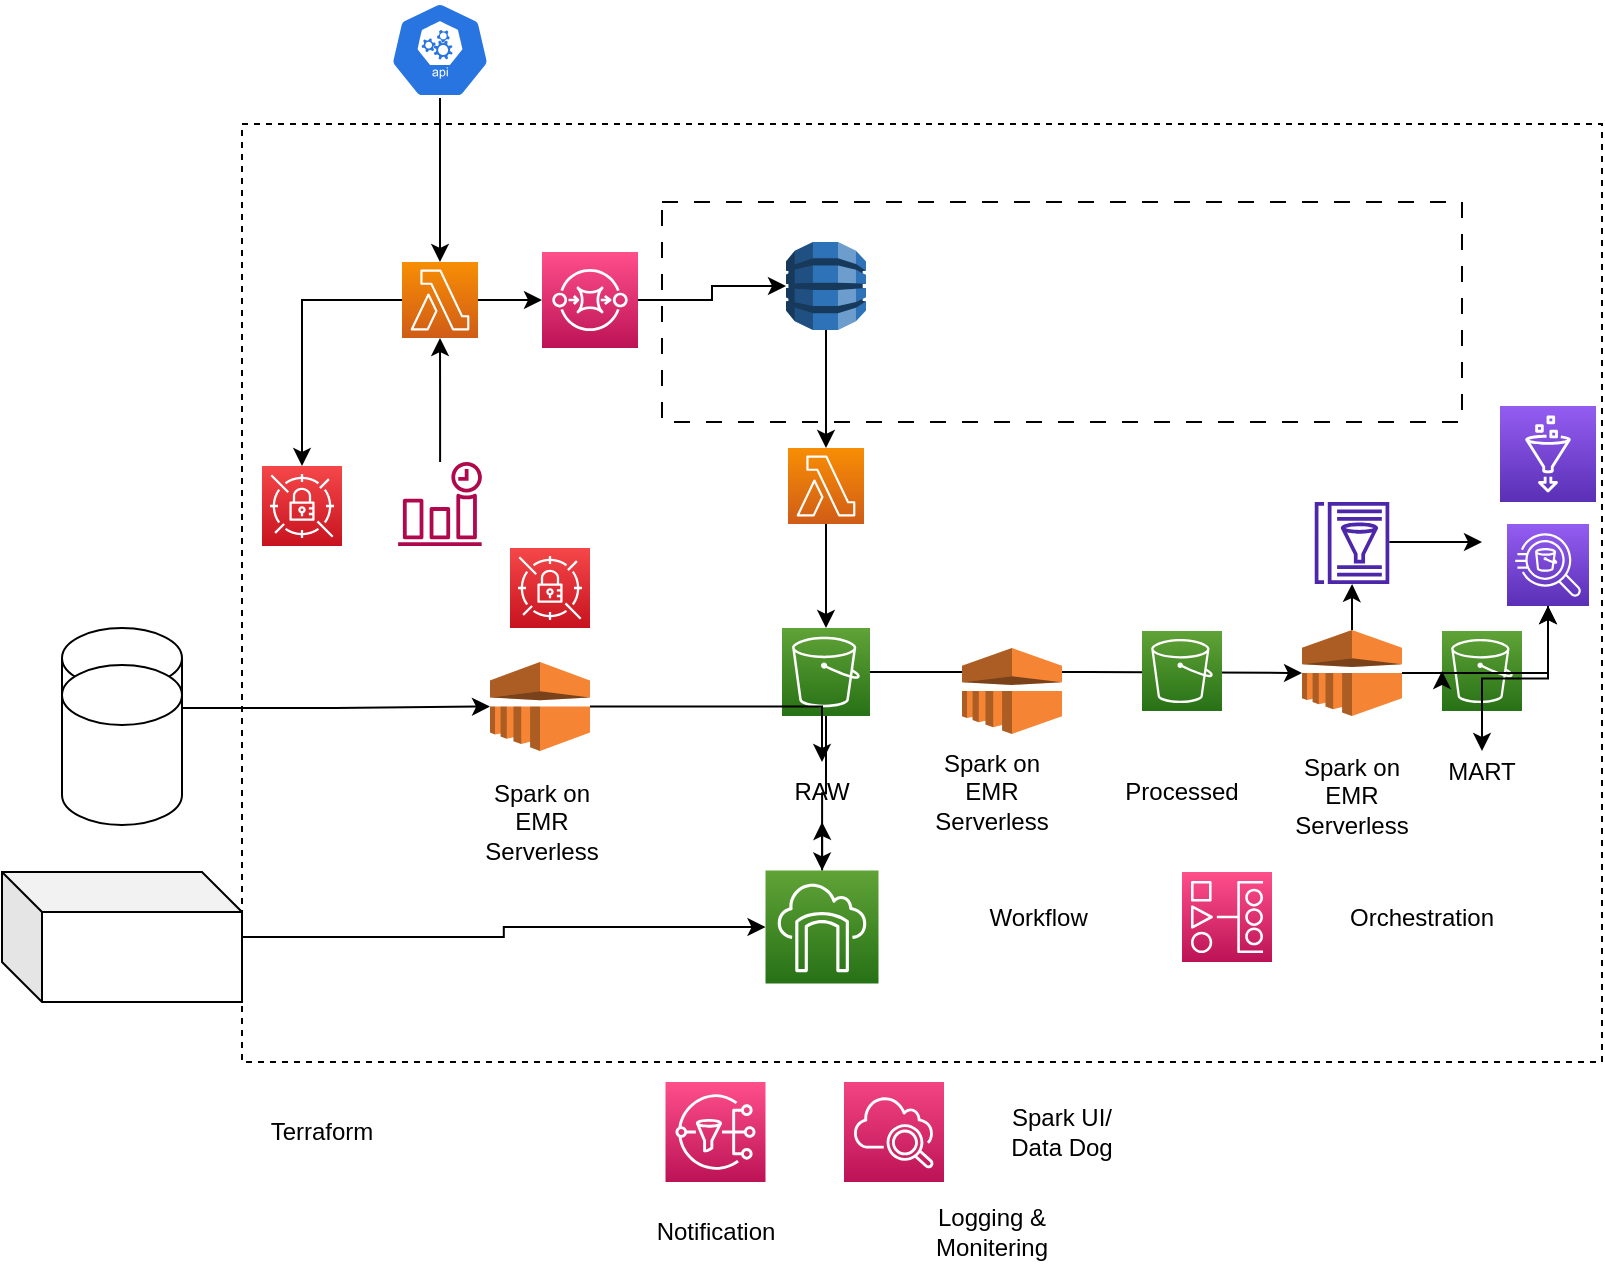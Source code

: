 <mxfile version="21.1.8" type="github">
  <diagram name="Page-1" id="4XCg4f11xqr511LgXquC">
    <mxGraphModel dx="954" dy="571" grid="1" gridSize="10" guides="1" tooltips="1" connect="1" arrows="1" fold="1" page="1" pageScale="1" pageWidth="827" pageHeight="1169" math="0" shadow="0">
      <root>
        <mxCell id="0" />
        <mxCell id="1" parent="0" />
        <mxCell id="DaE3OprLIGVgAimyArYB-1" value="" style="rounded=0;whiteSpace=wrap;html=1;fillColor=none;dashed=1;" vertex="1" parent="1">
          <mxGeometry x="120" y="211" width="680" height="469" as="geometry" />
        </mxCell>
        <mxCell id="DaE3OprLIGVgAimyArYB-3" value="" style="rounded=0;whiteSpace=wrap;html=1;fillColor=none;dashed=1;dashPattern=8 8;" vertex="1" parent="1">
          <mxGeometry x="330" y="250" width="400" height="110" as="geometry" />
        </mxCell>
        <mxCell id="DaE3OprLIGVgAimyArYB-10" style="edgeStyle=orthogonalEdgeStyle;rounded=0;orthogonalLoop=1;jettySize=auto;html=1;" edge="1" parent="1" source="DaE3OprLIGVgAimyArYB-4" target="DaE3OprLIGVgAimyArYB-8">
          <mxGeometry relative="1" as="geometry" />
        </mxCell>
        <mxCell id="DaE3OprLIGVgAimyArYB-25" value="" style="edgeStyle=orthogonalEdgeStyle;rounded=0;orthogonalLoop=1;jettySize=auto;html=1;" edge="1" parent="1" source="DaE3OprLIGVgAimyArYB-4" target="DaE3OprLIGVgAimyArYB-23">
          <mxGeometry relative="1" as="geometry" />
        </mxCell>
        <mxCell id="DaE3OprLIGVgAimyArYB-4" value="" style="sketch=0;points=[[0,0,0],[0.25,0,0],[0.5,0,0],[0.75,0,0],[1,0,0],[0,1,0],[0.25,1,0],[0.5,1,0],[0.75,1,0],[1,1,0],[0,0.25,0],[0,0.5,0],[0,0.75,0],[1,0.25,0],[1,0.5,0],[1,0.75,0]];outlineConnect=0;fontColor=#232F3E;gradientColor=#F78E04;gradientDirection=north;fillColor=#D05C17;strokeColor=#ffffff;dashed=0;verticalLabelPosition=bottom;verticalAlign=top;align=center;html=1;fontSize=12;fontStyle=0;aspect=fixed;shape=mxgraph.aws4.resourceIcon;resIcon=mxgraph.aws4.lambda;" vertex="1" parent="1">
          <mxGeometry x="200" y="280" width="38" height="38" as="geometry" />
        </mxCell>
        <mxCell id="DaE3OprLIGVgAimyArYB-6" value="" style="edgeStyle=orthogonalEdgeStyle;rounded=0;orthogonalLoop=1;jettySize=auto;html=1;" edge="1" parent="1" source="DaE3OprLIGVgAimyArYB-5" target="DaE3OprLIGVgAimyArYB-4">
          <mxGeometry relative="1" as="geometry" />
        </mxCell>
        <mxCell id="DaE3OprLIGVgAimyArYB-5" value="" style="sketch=0;outlineConnect=0;fontColor=#232F3E;gradientColor=none;fillColor=#B0084D;strokeColor=none;dashed=0;verticalLabelPosition=bottom;verticalAlign=top;align=center;html=1;fontSize=12;fontStyle=0;aspect=fixed;pointerEvents=1;shape=mxgraph.aws4.event_time_based;" vertex="1" parent="1">
          <mxGeometry x="198" y="380" width="42" height="42" as="geometry" />
        </mxCell>
        <mxCell id="DaE3OprLIGVgAimyArYB-11" value="" style="edgeStyle=orthogonalEdgeStyle;rounded=0;orthogonalLoop=1;jettySize=auto;html=1;" edge="1" parent="1" source="DaE3OprLIGVgAimyArYB-7" target="DaE3OprLIGVgAimyArYB-4">
          <mxGeometry relative="1" as="geometry" />
        </mxCell>
        <mxCell id="DaE3OprLIGVgAimyArYB-7" value="" style="sketch=0;html=1;dashed=0;whitespace=wrap;fillColor=#2875E2;strokeColor=#ffffff;points=[[0.005,0.63,0],[0.1,0.2,0],[0.9,0.2,0],[0.5,0,0],[0.995,0.63,0],[0.72,0.99,0],[0.5,1,0],[0.28,0.99,0]];verticalLabelPosition=bottom;align=center;verticalAlign=top;shape=mxgraph.kubernetes.icon;prIcon=api" vertex="1" parent="1">
          <mxGeometry x="194" y="150" width="50" height="48" as="geometry" />
        </mxCell>
        <mxCell id="DaE3OprLIGVgAimyArYB-8" value="" style="sketch=0;points=[[0,0,0],[0.25,0,0],[0.5,0,0],[0.75,0,0],[1,0,0],[0,1,0],[0.25,1,0],[0.5,1,0],[0.75,1,0],[1,1,0],[0,0.25,0],[0,0.5,0],[0,0.75,0],[1,0.25,0],[1,0.5,0],[1,0.75,0]];outlineConnect=0;fontColor=#232F3E;gradientColor=#F54749;gradientDirection=north;fillColor=#C7131F;strokeColor=#ffffff;dashed=0;verticalLabelPosition=bottom;verticalAlign=top;align=center;html=1;fontSize=12;fontStyle=0;aspect=fixed;shape=mxgraph.aws4.resourceIcon;resIcon=mxgraph.aws4.secrets_manager;" vertex="1" parent="1">
          <mxGeometry x="130" y="382" width="40" height="40" as="geometry" />
        </mxCell>
        <mxCell id="DaE3OprLIGVgAimyArYB-17" value="" style="edgeStyle=orthogonalEdgeStyle;rounded=0;orthogonalLoop=1;jettySize=auto;html=1;" edge="1" parent="1" source="DaE3OprLIGVgAimyArYB-12" target="DaE3OprLIGVgAimyArYB-16">
          <mxGeometry relative="1" as="geometry" />
        </mxCell>
        <mxCell id="DaE3OprLIGVgAimyArYB-12" value="" style="outlineConnect=0;dashed=0;verticalLabelPosition=bottom;verticalAlign=top;align=center;html=1;shape=mxgraph.aws3.dynamo_db;fillColor=#2E73B8;gradientColor=none;" vertex="1" parent="1">
          <mxGeometry x="392" y="270" width="40" height="44" as="geometry" />
        </mxCell>
        <mxCell id="DaE3OprLIGVgAimyArYB-29" value="" style="edgeStyle=orthogonalEdgeStyle;rounded=0;orthogonalLoop=1;jettySize=auto;html=1;" edge="1" parent="1" source="DaE3OprLIGVgAimyArYB-14" target="DaE3OprLIGVgAimyArYB-28">
          <mxGeometry relative="1" as="geometry" />
        </mxCell>
        <mxCell id="DaE3OprLIGVgAimyArYB-71" value="" style="edgeStyle=orthogonalEdgeStyle;rounded=0;orthogonalLoop=1;jettySize=auto;html=1;" edge="1" parent="1" source="DaE3OprLIGVgAimyArYB-14" target="DaE3OprLIGVgAimyArYB-45">
          <mxGeometry relative="1" as="geometry" />
        </mxCell>
        <mxCell id="DaE3OprLIGVgAimyArYB-14" value="" style="sketch=0;points=[[0,0,0],[0.25,0,0],[0.5,0,0],[0.75,0,0],[1,0,0],[0,1,0],[0.25,1,0],[0.5,1,0],[0.75,1,0],[1,1,0],[0,0.25,0],[0,0.5,0],[0,0.75,0],[1,0.25,0],[1,0.5,0],[1,0.75,0]];outlineConnect=0;fontColor=#232F3E;gradientColor=#60A337;gradientDirection=north;fillColor=#277116;strokeColor=#ffffff;dashed=0;verticalLabelPosition=bottom;verticalAlign=top;align=center;html=1;fontSize=12;fontStyle=0;aspect=fixed;shape=mxgraph.aws4.resourceIcon;resIcon=mxgraph.aws4.s3;" vertex="1" parent="1">
          <mxGeometry x="390" y="463" width="44" height="44" as="geometry" />
        </mxCell>
        <mxCell id="DaE3OprLIGVgAimyArYB-18" value="" style="edgeStyle=orthogonalEdgeStyle;rounded=0;orthogonalLoop=1;jettySize=auto;html=1;" edge="1" parent="1" source="DaE3OprLIGVgAimyArYB-16" target="DaE3OprLIGVgAimyArYB-14">
          <mxGeometry relative="1" as="geometry" />
        </mxCell>
        <mxCell id="DaE3OprLIGVgAimyArYB-16" value="" style="sketch=0;points=[[0,0,0],[0.25,0,0],[0.5,0,0],[0.75,0,0],[1,0,0],[0,1,0],[0.25,1,0],[0.5,1,0],[0.75,1,0],[1,1,0],[0,0.25,0],[0,0.5,0],[0,0.75,0],[1,0.25,0],[1,0.5,0],[1,0.75,0]];outlineConnect=0;fontColor=#232F3E;gradientColor=#F78E04;gradientDirection=north;fillColor=#D05C17;strokeColor=#ffffff;dashed=0;verticalLabelPosition=bottom;verticalAlign=top;align=center;html=1;fontSize=12;fontStyle=0;aspect=fixed;shape=mxgraph.aws4.resourceIcon;resIcon=mxgraph.aws4.lambda;" vertex="1" parent="1">
          <mxGeometry x="393" y="373" width="38" height="38" as="geometry" />
        </mxCell>
        <mxCell id="DaE3OprLIGVgAimyArYB-19" value="RAW" style="text;html=1;strokeColor=none;fillColor=none;align=center;verticalAlign=middle;whiteSpace=wrap;rounded=0;" vertex="1" parent="1">
          <mxGeometry x="380" y="530" width="60" height="30" as="geometry" />
        </mxCell>
        <mxCell id="DaE3OprLIGVgAimyArYB-20" value="" style="sketch=0;points=[[0,0,0],[0.25,0,0],[0.5,0,0],[0.75,0,0],[1,0,0],[0,1,0],[0.25,1,0],[0.5,1,0],[0.75,1,0],[1,1,0],[0,0.25,0],[0,0.5,0],[0,0.75,0],[1,0.25,0],[1,0.5,0],[1,0.75,0]];outlineConnect=0;fontColor=#232F3E;gradientColor=#60A337;gradientDirection=north;fillColor=#277116;strokeColor=#ffffff;dashed=0;verticalLabelPosition=bottom;verticalAlign=top;align=center;html=1;fontSize=12;fontStyle=0;aspect=fixed;shape=mxgraph.aws4.resourceIcon;resIcon=mxgraph.aws4.s3;" vertex="1" parent="1">
          <mxGeometry x="570" y="464.5" width="40" height="40" as="geometry" />
        </mxCell>
        <mxCell id="DaE3OprLIGVgAimyArYB-22" value="Processed" style="text;html=1;strokeColor=none;fillColor=none;align=center;verticalAlign=middle;whiteSpace=wrap;rounded=0;" vertex="1" parent="1">
          <mxGeometry x="560" y="530" width="60" height="30" as="geometry" />
        </mxCell>
        <mxCell id="DaE3OprLIGVgAimyArYB-24" value="" style="edgeStyle=orthogonalEdgeStyle;rounded=0;orthogonalLoop=1;jettySize=auto;html=1;" edge="1" parent="1" source="DaE3OprLIGVgAimyArYB-23" target="DaE3OprLIGVgAimyArYB-12">
          <mxGeometry relative="1" as="geometry" />
        </mxCell>
        <mxCell id="DaE3OprLIGVgAimyArYB-23" value="" style="sketch=0;points=[[0,0,0],[0.25,0,0],[0.5,0,0],[0.75,0,0],[1,0,0],[0,1,0],[0.25,1,0],[0.5,1,0],[0.75,1,0],[1,1,0],[0,0.25,0],[0,0.5,0],[0,0.75,0],[1,0.25,0],[1,0.5,0],[1,0.75,0]];outlineConnect=0;fontColor=#232F3E;gradientColor=#FF4F8B;gradientDirection=north;fillColor=#BC1356;strokeColor=#ffffff;dashed=0;verticalLabelPosition=bottom;verticalAlign=top;align=center;html=1;fontSize=12;fontStyle=0;aspect=fixed;shape=mxgraph.aws4.resourceIcon;resIcon=mxgraph.aws4.sqs;" vertex="1" parent="1">
          <mxGeometry x="270" y="275" width="48" height="48" as="geometry" />
        </mxCell>
        <mxCell id="DaE3OprLIGVgAimyArYB-26" value="" style="sketch=0;points=[[0,0,0],[0.25,0,0],[0.5,0,0],[0.75,0,0],[1,0,0],[0,1,0],[0.25,1,0],[0.5,1,0],[0.75,1,0],[1,1,0],[0,0.25,0],[0,0.5,0],[0,0.75,0],[1,0.25,0],[1,0.5,0],[1,0.75,0]];outlineConnect=0;fontColor=#232F3E;gradientColor=#60A337;gradientDirection=north;fillColor=#277116;strokeColor=#ffffff;dashed=0;verticalLabelPosition=bottom;verticalAlign=top;align=center;html=1;fontSize=12;fontStyle=0;aspect=fixed;shape=mxgraph.aws4.resourceIcon;resIcon=mxgraph.aws4.s3;" vertex="1" parent="1">
          <mxGeometry x="720" y="464.5" width="40" height="40" as="geometry" />
        </mxCell>
        <mxCell id="DaE3OprLIGVgAimyArYB-27" value="MART" style="text;html=1;strokeColor=none;fillColor=none;align=center;verticalAlign=middle;whiteSpace=wrap;rounded=0;" vertex="1" parent="1">
          <mxGeometry x="710" y="524.5" width="60" height="20" as="geometry" />
        </mxCell>
        <mxCell id="DaE3OprLIGVgAimyArYB-33" value="" style="edgeStyle=orthogonalEdgeStyle;rounded=0;orthogonalLoop=1;jettySize=auto;html=1;" edge="1" parent="1" source="DaE3OprLIGVgAimyArYB-28" target="DaE3OprLIGVgAimyArYB-26">
          <mxGeometry relative="1" as="geometry" />
        </mxCell>
        <mxCell id="DaE3OprLIGVgAimyArYB-67" value="" style="edgeStyle=orthogonalEdgeStyle;rounded=0;orthogonalLoop=1;jettySize=auto;html=1;" edge="1" parent="1" source="DaE3OprLIGVgAimyArYB-28" target="DaE3OprLIGVgAimyArYB-61">
          <mxGeometry relative="1" as="geometry" />
        </mxCell>
        <mxCell id="DaE3OprLIGVgAimyArYB-74" value="" style="edgeStyle=orthogonalEdgeStyle;rounded=0;orthogonalLoop=1;jettySize=auto;html=1;" edge="1" parent="1" source="DaE3OprLIGVgAimyArYB-28" target="DaE3OprLIGVgAimyArYB-64">
          <mxGeometry relative="1" as="geometry" />
        </mxCell>
        <mxCell id="DaE3OprLIGVgAimyArYB-75" value="" style="edgeStyle=orthogonalEdgeStyle;rounded=0;orthogonalLoop=1;jettySize=auto;html=1;" edge="1" parent="1" source="DaE3OprLIGVgAimyArYB-28" target="DaE3OprLIGVgAimyArYB-64">
          <mxGeometry relative="1" as="geometry" />
        </mxCell>
        <mxCell id="DaE3OprLIGVgAimyArYB-28" value="" style="outlineConnect=0;dashed=0;verticalLabelPosition=bottom;verticalAlign=top;align=center;html=1;shape=mxgraph.aws3.emr;fillColor=#F58534;gradientColor=none;" vertex="1" parent="1">
          <mxGeometry x="650" y="464" width="50" height="43" as="geometry" />
        </mxCell>
        <mxCell id="DaE3OprLIGVgAimyArYB-31" value="Spark on EMR Serverless" style="text;html=1;strokeColor=none;fillColor=none;align=center;verticalAlign=middle;whiteSpace=wrap;rounded=0;" vertex="1" parent="1">
          <mxGeometry x="465" y="530" width="60" height="30" as="geometry" />
        </mxCell>
        <mxCell id="DaE3OprLIGVgAimyArYB-32" value="" style="outlineConnect=0;dashed=0;verticalLabelPosition=bottom;verticalAlign=top;align=center;html=1;shape=mxgraph.aws3.emr;fillColor=#F58534;gradientColor=none;" vertex="1" parent="1">
          <mxGeometry x="480" y="473" width="50" height="43" as="geometry" />
        </mxCell>
        <mxCell id="DaE3OprLIGVgAimyArYB-34" value="Spark on EMR Serverless" style="text;html=1;strokeColor=none;fillColor=none;align=center;verticalAlign=middle;whiteSpace=wrap;rounded=0;" vertex="1" parent="1">
          <mxGeometry x="645" y="531.5" width="60" height="30" as="geometry" />
        </mxCell>
        <mxCell id="DaE3OprLIGVgAimyArYB-38" style="edgeStyle=orthogonalEdgeStyle;rounded=0;orthogonalLoop=1;jettySize=auto;html=1;" edge="1" parent="1" source="DaE3OprLIGVgAimyArYB-35" target="DaE3OprLIGVgAimyArYB-36">
          <mxGeometry relative="1" as="geometry" />
        </mxCell>
        <mxCell id="DaE3OprLIGVgAimyArYB-35" value="" style="shape=cylinder3;whiteSpace=wrap;html=1;boundedLbl=1;backgroundOutline=1;size=15;" vertex="1" parent="1">
          <mxGeometry x="30" y="463" width="60" height="80" as="geometry" />
        </mxCell>
        <mxCell id="DaE3OprLIGVgAimyArYB-70" value="" style="edgeStyle=orthogonalEdgeStyle;rounded=0;orthogonalLoop=1;jettySize=auto;html=1;" edge="1" parent="1" source="DaE3OprLIGVgAimyArYB-36" target="DaE3OprLIGVgAimyArYB-19">
          <mxGeometry relative="1" as="geometry" />
        </mxCell>
        <mxCell id="DaE3OprLIGVgAimyArYB-36" value="" style="outlineConnect=0;dashed=0;verticalLabelPosition=bottom;verticalAlign=top;align=center;html=1;shape=mxgraph.aws3.emr;fillColor=#F58534;gradientColor=none;" vertex="1" parent="1">
          <mxGeometry x="244" y="480" width="50" height="44.5" as="geometry" />
        </mxCell>
        <mxCell id="DaE3OprLIGVgAimyArYB-40" value="" style="shape=cylinder3;whiteSpace=wrap;html=1;boundedLbl=1;backgroundOutline=1;size=15;" vertex="1" parent="1">
          <mxGeometry x="30" y="481.5" width="60" height="80" as="geometry" />
        </mxCell>
        <mxCell id="DaE3OprLIGVgAimyArYB-41" value="" style="sketch=0;points=[[0,0,0],[0.25,0,0],[0.5,0,0],[0.75,0,0],[1,0,0],[0,1,0],[0.25,1,0],[0.5,1,0],[0.75,1,0],[1,1,0],[0,0.25,0],[0,0.5,0],[0,0.75,0],[1,0.25,0],[1,0.5,0],[1,0.75,0]];outlineConnect=0;fontColor=#232F3E;gradientColor=#F54749;gradientDirection=north;fillColor=#C7131F;strokeColor=#ffffff;dashed=0;verticalLabelPosition=bottom;verticalAlign=top;align=center;html=1;fontSize=12;fontStyle=0;aspect=fixed;shape=mxgraph.aws4.resourceIcon;resIcon=mxgraph.aws4.secrets_manager;" vertex="1" parent="1">
          <mxGeometry x="254" y="423" width="40" height="40" as="geometry" />
        </mxCell>
        <mxCell id="DaE3OprLIGVgAimyArYB-47" style="edgeStyle=orthogonalEdgeStyle;rounded=0;orthogonalLoop=1;jettySize=auto;html=1;" edge="1" parent="1" source="DaE3OprLIGVgAimyArYB-44" target="DaE3OprLIGVgAimyArYB-45">
          <mxGeometry relative="1" as="geometry" />
        </mxCell>
        <mxCell id="DaE3OprLIGVgAimyArYB-44" value="" style="shape=cube;whiteSpace=wrap;html=1;boundedLbl=1;backgroundOutline=1;darkOpacity=0.05;darkOpacity2=0.1;" vertex="1" parent="1">
          <mxGeometry y="585" width="120" height="65" as="geometry" />
        </mxCell>
        <mxCell id="DaE3OprLIGVgAimyArYB-48" value="" style="edgeStyle=orthogonalEdgeStyle;rounded=0;orthogonalLoop=1;jettySize=auto;html=1;" edge="1" parent="1" source="DaE3OprLIGVgAimyArYB-45" target="DaE3OprLIGVgAimyArYB-19">
          <mxGeometry relative="1" as="geometry" />
        </mxCell>
        <mxCell id="DaE3OprLIGVgAimyArYB-45" value="" style="sketch=0;points=[[0,0,0],[0.25,0,0],[0.5,0,0],[0.75,0,0],[1,0,0],[0,1,0],[0.25,1,0],[0.5,1,0],[0.75,1,0],[1,1,0],[0,0.25,0],[0,0.5,0],[0,0.75,0],[1,0.25,0],[1,0.5,0],[1,0.75,0]];outlineConnect=0;fontColor=#232F3E;gradientColor=#60A337;gradientDirection=north;fillColor=#277116;strokeColor=#ffffff;dashed=0;verticalLabelPosition=bottom;verticalAlign=top;align=center;html=1;fontSize=12;fontStyle=0;aspect=fixed;shape=mxgraph.aws4.resourceIcon;resIcon=mxgraph.aws4.storage_gateway;" vertex="1" parent="1">
          <mxGeometry x="381.75" y="584.25" width="56.5" height="56.5" as="geometry" />
        </mxCell>
        <mxCell id="DaE3OprLIGVgAimyArYB-49" value="" style="sketch=0;points=[[0,0,0],[0.25,0,0],[0.5,0,0],[0.75,0,0],[1,0,0],[0,1,0],[0.25,1,0],[0.5,1,0],[0.75,1,0],[1,1,0],[0,0.25,0],[0,0.5,0],[0,0.75,0],[1,0.25,0],[1,0.5,0],[1,0.75,0]];outlineConnect=0;fontColor=#232F3E;gradientColor=#FF4F8B;gradientDirection=north;fillColor=#BC1356;strokeColor=#ffffff;dashed=0;verticalLabelPosition=bottom;verticalAlign=top;align=center;html=1;fontSize=12;fontStyle=0;aspect=fixed;shape=mxgraph.aws4.resourceIcon;resIcon=mxgraph.aws4.managed_workflows_for_apache_airflow;" vertex="1" parent="1">
          <mxGeometry x="590" y="585" width="45" height="45" as="geometry" />
        </mxCell>
        <mxCell id="DaE3OprLIGVgAimyArYB-52" value="Workflow&amp;nbsp;" style="text;html=1;strokeColor=none;fillColor=none;align=center;verticalAlign=middle;whiteSpace=wrap;rounded=0;" vertex="1" parent="1">
          <mxGeometry x="490" y="592.5" width="60" height="30" as="geometry" />
        </mxCell>
        <mxCell id="DaE3OprLIGVgAimyArYB-53" value="Orchestration" style="text;html=1;strokeColor=none;fillColor=none;align=center;verticalAlign=middle;whiteSpace=wrap;rounded=0;" vertex="1" parent="1">
          <mxGeometry x="680" y="592.5" width="60" height="30" as="geometry" />
        </mxCell>
        <mxCell id="DaE3OprLIGVgAimyArYB-55" value="" style="sketch=0;points=[[0,0,0],[0.25,0,0],[0.5,0,0],[0.75,0,0],[1,0,0],[0,1,0],[0.25,1,0],[0.5,1,0],[0.75,1,0],[1,1,0],[0,0.25,0],[0,0.5,0],[0,0.75,0],[1,0.25,0],[1,0.5,0],[1,0.75,0]];outlineConnect=0;fontColor=#232F3E;gradientColor=#FF4F8B;gradientDirection=north;fillColor=#BC1356;strokeColor=#ffffff;dashed=0;verticalLabelPosition=bottom;verticalAlign=top;align=center;html=1;fontSize=12;fontStyle=0;aspect=fixed;shape=mxgraph.aws4.resourceIcon;resIcon=mxgraph.aws4.sns;" vertex="1" parent="1">
          <mxGeometry x="331.75" y="690" width="50" height="50" as="geometry" />
        </mxCell>
        <mxCell id="DaE3OprLIGVgAimyArYB-56" value="Notification" style="text;html=1;strokeColor=none;fillColor=none;align=center;verticalAlign=middle;whiteSpace=wrap;rounded=0;" vertex="1" parent="1">
          <mxGeometry x="326.75" y="750" width="60" height="30" as="geometry" />
        </mxCell>
        <mxCell id="DaE3OprLIGVgAimyArYB-58" value="" style="sketch=0;points=[[0,0,0],[0.25,0,0],[0.5,0,0],[0.75,0,0],[1,0,0],[0,1,0],[0.25,1,0],[0.5,1,0],[0.75,1,0],[1,1,0],[0,0.25,0],[0,0.5,0],[0,0.75,0],[1,0.25,0],[1,0.5,0],[1,0.75,0]];points=[[0,0,0],[0.25,0,0],[0.5,0,0],[0.75,0,0],[1,0,0],[0,1,0],[0.25,1,0],[0.5,1,0],[0.75,1,0],[1,1,0],[0,0.25,0],[0,0.5,0],[0,0.75,0],[1,0.25,0],[1,0.5,0],[1,0.75,0]];outlineConnect=0;fontColor=#232F3E;gradientColor=#F34482;gradientDirection=north;fillColor=#BC1356;strokeColor=#ffffff;dashed=0;verticalLabelPosition=bottom;verticalAlign=top;align=center;html=1;fontSize=12;fontStyle=0;aspect=fixed;shape=mxgraph.aws4.resourceIcon;resIcon=mxgraph.aws4.cloudwatch_2;" vertex="1" parent="1">
          <mxGeometry x="421" y="690" width="50" height="50" as="geometry" />
        </mxCell>
        <mxCell id="DaE3OprLIGVgAimyArYB-59" value="Logging &amp;amp; Monitering" style="text;html=1;strokeColor=none;fillColor=none;align=center;verticalAlign=middle;whiteSpace=wrap;rounded=0;" vertex="1" parent="1">
          <mxGeometry x="465" y="750" width="60" height="30" as="geometry" />
        </mxCell>
        <mxCell id="DaE3OprLIGVgAimyArYB-60" value="Spark UI/ Data Dog" style="text;html=1;strokeColor=none;fillColor=none;align=center;verticalAlign=middle;whiteSpace=wrap;rounded=0;" vertex="1" parent="1">
          <mxGeometry x="500" y="700" width="60" height="30" as="geometry" />
        </mxCell>
        <mxCell id="DaE3OprLIGVgAimyArYB-63" value="" style="edgeStyle=orthogonalEdgeStyle;rounded=0;orthogonalLoop=1;jettySize=auto;html=1;" edge="1" parent="1" source="DaE3OprLIGVgAimyArYB-61">
          <mxGeometry relative="1" as="geometry">
            <mxPoint x="740" y="420" as="targetPoint" />
          </mxGeometry>
        </mxCell>
        <mxCell id="DaE3OprLIGVgAimyArYB-61" value="" style="sketch=0;outlineConnect=0;fontColor=#232F3E;gradientColor=none;fillColor=#4D27AA;strokeColor=none;dashed=0;verticalLabelPosition=bottom;verticalAlign=top;align=center;html=1;fontSize=12;fontStyle=0;aspect=fixed;pointerEvents=1;shape=mxgraph.aws4.glue_data_catalog;" vertex="1" parent="1">
          <mxGeometry x="656.08" y="400" width="37.85" height="41" as="geometry" />
        </mxCell>
        <mxCell id="DaE3OprLIGVgAimyArYB-73" value="" style="edgeStyle=orthogonalEdgeStyle;rounded=0;orthogonalLoop=1;jettySize=auto;html=1;" edge="1" parent="1" source="DaE3OprLIGVgAimyArYB-64" target="DaE3OprLIGVgAimyArYB-27">
          <mxGeometry relative="1" as="geometry" />
        </mxCell>
        <mxCell id="DaE3OprLIGVgAimyArYB-64" value="" style="sketch=0;points=[[0,0,0],[0.25,0,0],[0.5,0,0],[0.75,0,0],[1,0,0],[0,1,0],[0.25,1,0],[0.5,1,0],[0.75,1,0],[1,1,0],[0,0.25,0],[0,0.5,0],[0,0.75,0],[1,0.25,0],[1,0.5,0],[1,0.75,0]];outlineConnect=0;fontColor=#232F3E;gradientColor=#945DF2;gradientDirection=north;fillColor=#5A30B5;strokeColor=#ffffff;dashed=0;verticalLabelPosition=bottom;verticalAlign=top;align=center;html=1;fontSize=12;fontStyle=0;aspect=fixed;shape=mxgraph.aws4.resourceIcon;resIcon=mxgraph.aws4.athena;" vertex="1" parent="1">
          <mxGeometry x="752.5" y="411" width="41" height="41" as="geometry" />
        </mxCell>
        <mxCell id="DaE3OprLIGVgAimyArYB-65" value="" style="sketch=0;points=[[0,0,0],[0.25,0,0],[0.5,0,0],[0.75,0,0],[1,0,0],[0,1,0],[0.25,1,0],[0.5,1,0],[0.75,1,0],[1,1,0],[0,0.25,0],[0,0.5,0],[0,0.75,0],[1,0.25,0],[1,0.5,0],[1,0.75,0]];outlineConnect=0;fontColor=#232F3E;gradientColor=#945DF2;gradientDirection=north;fillColor=#5A30B5;strokeColor=#ffffff;dashed=0;verticalLabelPosition=bottom;verticalAlign=top;align=center;html=1;fontSize=12;fontStyle=0;aspect=fixed;shape=mxgraph.aws4.resourceIcon;resIcon=mxgraph.aws4.glue;" vertex="1" parent="1">
          <mxGeometry x="749" y="352" width="48" height="48" as="geometry" />
        </mxCell>
        <mxCell id="DaE3OprLIGVgAimyArYB-66" value="Terraform" style="text;html=1;strokeColor=none;fillColor=none;align=center;verticalAlign=middle;whiteSpace=wrap;rounded=0;" vertex="1" parent="1">
          <mxGeometry x="130" y="700" width="60" height="30" as="geometry" />
        </mxCell>
        <mxCell id="DaE3OprLIGVgAimyArYB-72" value="Spark on EMR Serverless" style="text;html=1;strokeColor=none;fillColor=none;align=center;verticalAlign=middle;whiteSpace=wrap;rounded=0;" vertex="1" parent="1">
          <mxGeometry x="240" y="544.5" width="60" height="30" as="geometry" />
        </mxCell>
      </root>
    </mxGraphModel>
  </diagram>
</mxfile>
